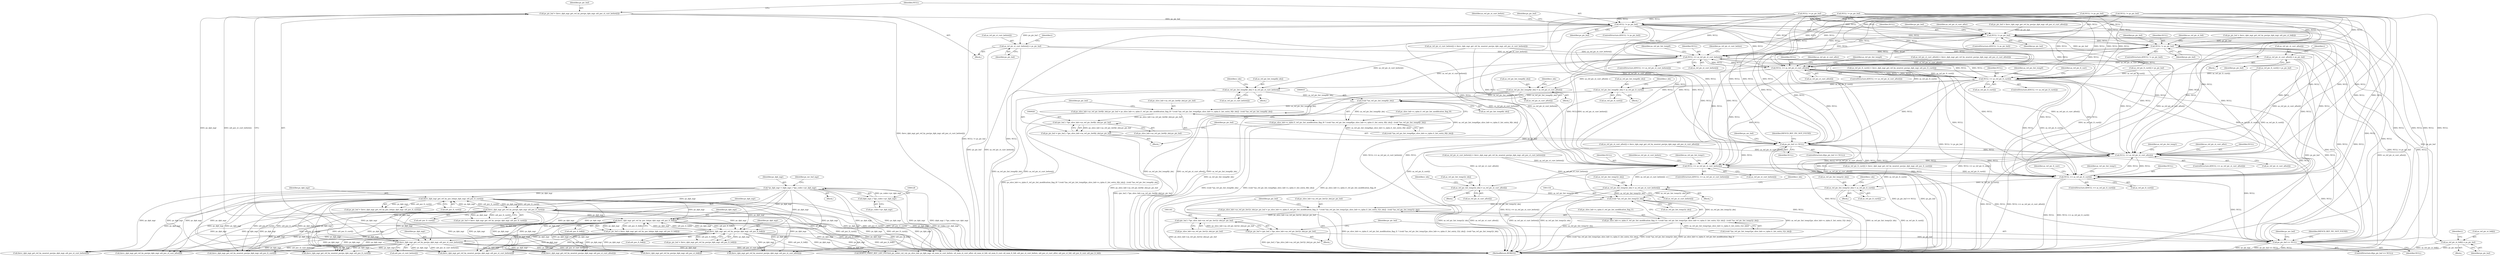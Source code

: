 digraph "0_Android_913d9e8d93d6b81bb8eac3fc2c1426651f5b259d_0@pointer" {
"1000628" [label="(Call,ps_pic_buf = ihevc_dpb_mgr_get_ref_by_poc(ps_dpb_mgr, ai4_poc_st_curr_before[i]))"];
"1000630" [label="(Call,ihevc_dpb_mgr_get_ref_by_poc(ps_dpb_mgr, ai4_poc_st_curr_before[i]))"];
"1000574" [label="(Call,ihevc_dpb_mgr_get_ref_by_poc_lsb(ps_dpb_mgr, ai4_poc_lt_foll[i]))"];
"1000125" [label="(Call,*ps_dpb_mgr = (dpb_mgr_t *)ps_codec->pv_dpb_mgr)"];
"1000127" [label="(Call,(dpb_mgr_t *)ps_codec->pv_dpb_mgr)"];
"1000597" [label="(Call,ihevc_dpb_mgr_get_ref_by_poc(ps_dpb_mgr, ai4_poc_lt_foll[i]))"];
"1000511" [label="(Call,ihevc_dpb_mgr_get_ref_by_poc_lsb(ps_dpb_mgr, ai4_poc_lt_curr[i]))"];
"1000534" [label="(Call,ihevc_dpb_mgr_get_ref_by_poc(ps_dpb_mgr, ai4_poc_lt_curr[i]))"];
"1000636" [label="(Call,NULL != ps_pic_buf)"];
"1000644" [label="(Call,as_ref_pic_st_curr_before[i] = ps_pic_buf)"];
"1000772" [label="(Call,NULL == as_ref_pic_st_curr_before[i])"];
"1000787" [label="(Call,as_ref_pic_list_temp0[r_idx] = as_ref_pic_st_curr_before[i])"];
"1000918" [label="(Call,(void *)as_ref_pic_list_temp0[r_idx])"];
"1000893" [label="(Call,ps_slice_hdr->as_ref_pic_list0[r_idx].pv_pic_buf = ps_slice_hdr->s_rplm.i1_ref_pic_list_modification_flag_l0 ? (void *)as_ref_pic_list_temp0[ps_slice_hdr->s_rplm.i1_list_entry_l0[r_idx]] : (void *)as_ref_pic_list_temp0[r_idx])"];
"1000925" [label="(Call,(pic_buf_t *)ps_slice_hdr->as_ref_pic_list0[r_idx].pv_pic_buf)"];
"1000923" [label="(Call,ps_pic_buf = (pic_buf_t *)ps_slice_hdr->as_ref_pic_list0[r_idx].pv_pic_buf)"];
"1000935" [label="(Call,ps_pic_buf == NULL)"];
"1001007" [label="(Call,NULL == as_ref_pic_st_curr_after[i])"];
"1001022" [label="(Call,as_ref_pic_list_temp1[r_idx] = as_ref_pic_st_curr_after[i])"];
"1001153" [label="(Call,(void *)as_ref_pic_list_temp1[r_idx])"];
"1001128" [label="(Call,ps_slice_hdr->as_ref_pic_list1[r_idx].pv_pic_buf = ps_slice_hdr->s_rplm.i1_ref_pic_list_modification_flag_l1 ? (void *)as_ref_pic_list_temp1[ps_slice_hdr->s_rplm.i1_list_entry_l1[r_idx]] : (void *)as_ref_pic_list_temp1[r_idx])"];
"1001160" [label="(Call,(pic_buf_t *)ps_slice_hdr->as_ref_pic_list1[r_idx].pv_pic_buf)"];
"1001158" [label="(Call,ps_pic_buf = (pic_buf_t *)ps_slice_hdr->as_ref_pic_list1[r_idx].pv_pic_buf)"];
"1001170" [label="(Call,ps_pic_buf == NULL)"];
"1001136" [label="(Call,ps_slice_hdr->s_rplm.i1_ref_pic_list_modification_flag_l1 ? (void *)as_ref_pic_list_temp1[ps_slice_hdr->s_rplm.i1_list_entry_l1[r_idx]] : (void *)as_ref_pic_list_temp1[r_idx])"];
"1001049" [label="(Call,NULL == as_ref_pic_st_curr_before[i])"];
"1001064" [label="(Call,as_ref_pic_list_temp1[r_idx] = as_ref_pic_st_curr_before[i])"];
"1001091" [label="(Call,NULL == as_ref_pic_lt_curr[i])"];
"1001106" [label="(Call,as_ref_pic_list_temp1[r_idx] = as_ref_pic_lt_curr[i])"];
"1000901" [label="(Call,ps_slice_hdr->s_rplm.i1_ref_pic_list_modification_flag_l0 ? (void *)as_ref_pic_list_temp0[ps_slice_hdr->s_rplm.i1_list_entry_l0[r_idx]] : (void *)as_ref_pic_list_temp0[r_idx])"];
"1000814" [label="(Call,NULL == as_ref_pic_st_curr_after[i])"];
"1000829" [label="(Call,as_ref_pic_list_temp0[r_idx] = as_ref_pic_st_curr_after[i])"];
"1000856" [label="(Call,NULL == as_ref_pic_lt_curr[i])"];
"1000871" [label="(Call,as_ref_pic_list_temp0[r_idx] = as_ref_pic_lt_curr[i])"];
"1000669" [label="(Call,NULL != ps_pic_buf)"];
"1000677" [label="(Call,as_ref_pic_st_curr_after[i] = ps_pic_buf)"];
"1000702" [label="(Call,NULL != ps_pic_buf)"];
"1000710" [label="(Call,as_ref_pic_st_foll[i] = ps_pic_buf)"];
"1000679" [label="(Identifier,as_ref_pic_st_curr_after)"];
"1000576" [label="(Call,ai4_poc_lt_foll[i])"];
"1000660" [label="(Block,)"];
"1000927" [label="(Call,ps_slice_hdr->as_ref_pic_list0[r_idx].pv_pic_buf)"];
"1001006" [label="(ControlStructure,if(NULL == as_ref_pic_st_curr_after[i]))"];
"1001057" [label="(Identifier,as_ref_pic_st_curr_before)"];
"1000598" [label="(Identifier,ps_dpb_mgr)"];
"1001055" [label="(Call,as_ref_pic_st_curr_before[i] = ihevc_dpb_mgr_get_ref_by_nearest_poc(ps_dpb_mgr, ai4_poc_st_curr_before[i]))"];
"1001099" [label="(Identifier,as_ref_pic_lt_curr)"];
"1001191" [label="(Call,DEBUG_PRINT_REF_LIST_POCS(i4_pic_order_cnt_val, ps_slice_hdr, ps_dpb_mgr, u4_num_st_curr_before, u4_num_st_curr_after, u4_num_st_foll, u4_num_lt_curr, u4_num_lt_foll, ai4_poc_st_curr_before, ai4_poc_st_curr_after, ai4_poc_st_foll, ai4_poc_lt_curr, ai4_poc_lt_foll))"];
"1001048" [label="(ControlStructure,if(NULL == as_ref_pic_st_curr_before[i]))"];
"1001026" [label="(Call,as_ref_pic_st_curr_after[i])"];
"1000668" [label="(ControlStructure,if(NULL != ps_pic_buf))"];
"1000714" [label="(Identifier,ps_pic_buf)"];
"1001066" [label="(Identifier,as_ref_pic_list_temp1)"];
"1000599" [label="(Call,ai4_poc_lt_foll[i])"];
"1000134" [label="(Identifier,ps_mv_buf_mgr)"];
"1000595" [label="(Call,ps_pic_buf = ihevc_dpb_mgr_get_ref_by_poc(ps_dpb_mgr, ai4_poc_lt_foll[i]))"];
"1000941" [label="(Identifier,ps_mv_buf)"];
"1000854" [label="(Block,)"];
"1000702" [label="(Call,NULL != ps_pic_buf)"];
"1000712" [label="(Identifier,as_ref_pic_st_foll)"];
"1000816" [label="(Call,as_ref_pic_st_curr_after[i])"];
"1001051" [label="(Call,as_ref_pic_st_curr_before[i])"];
"1000856" [label="(Call,NULL == as_ref_pic_lt_curr[i])"];
"1000512" [label="(Identifier,ps_dpb_mgr)"];
"1000782" [label="(Call,ihevc_dpb_mgr_get_ref_by_nearest_poc(ps_dpb_mgr, ai4_poc_st_curr_before[i]))"];
"1000934" [label="(ControlStructure,if(ps_pic_buf == NULL))"];
"1000659" [label="(Identifier,i)"];
"1001017" [label="(Call,ihevc_dpb_mgr_get_ref_by_nearest_poc(ps_dpb_mgr, ai4_poc_st_curr_after[i]))"];
"1000517" [label="(Call,NULL != ps_pic_buf)"];
"1000694" [label="(Call,ps_pic_buf = ihevc_dpb_mgr_get_ref_by_poc(ps_dpb_mgr, ai4_poc_st_foll[i]))"];
"1001136" [label="(Call,ps_slice_hdr->s_rplm.i1_ref_pic_list_modification_flag_l1 ? (void *)as_ref_pic_list_temp1[ps_slice_hdr->s_rplm.i1_list_entry_l1[r_idx]] : (void *)as_ref_pic_list_temp1[r_idx])"];
"1000112" [label="(Block,)"];
"1001064" [label="(Call,as_ref_pic_list_temp1[r_idx] = as_ref_pic_st_curr_before[i])"];
"1000574" [label="(Call,ihevc_dpb_mgr_get_ref_by_poc_lsb(ps_dpb_mgr, ai4_poc_lt_foll[i]))"];
"1000820" [label="(Call,as_ref_pic_st_curr_after[i] = ihevc_dpb_mgr_get_ref_by_nearest_poc(ps_dpb_mgr, ai4_poc_st_curr_after[i]))"];
"1001160" [label="(Call,(pic_buf_t *)ps_slice_hdr->as_ref_pic_list1[r_idx].pv_pic_buf)"];
"1001155" [label="(Call,as_ref_pic_list_temp1[r_idx])"];
"1000661" [label="(Call,ps_pic_buf = ihevc_dpb_mgr_get_ref_by_poc(ps_dpb_mgr, ai4_poc_st_curr_after[i]))"];
"1001158" [label="(Call,ps_pic_buf = (pic_buf_t *)ps_slice_hdr->as_ref_pic_list1[r_idx].pv_pic_buf)"];
"1000628" [label="(Call,ps_pic_buf = ihevc_dpb_mgr_get_ref_by_poc(ps_dpb_mgr, ai4_poc_st_curr_before[i]))"];
"1000704" [label="(Identifier,ps_pic_buf)"];
"1000638" [label="(Identifier,ps_pic_buf)"];
"1001097" [label="(Call,as_ref_pic_lt_curr[i] = ihevc_dpb_mgr_get_ref_by_nearest_poc(ps_dpb_mgr, ai4_poc_lt_curr[i]))"];
"1000701" [label="(ControlStructure,if(NULL != ps_pic_buf))"];
"1000644" [label="(Call,as_ref_pic_st_curr_before[i] = ps_pic_buf)"];
"1000935" [label="(Call,ps_pic_buf == NULL)"];
"1000871" [label="(Call,as_ref_pic_list_temp0[r_idx] = as_ref_pic_lt_curr[i])"];
"1000789" [label="(Identifier,as_ref_pic_list_temp0)"];
"1001049" [label="(Call,NULL == as_ref_pic_st_curr_before[i])"];
"1000540" [label="(Call,NULL != ps_pic_buf)"];
"1001091" [label="(Call,NULL == as_ref_pic_lt_curr[i])"];
"1001089" [label="(Block,)"];
"1000872" [label="(Call,as_ref_pic_list_temp0[r_idx])"];
"1000864" [label="(Identifier,as_ref_pic_lt_curr)"];
"1000767" [label="(Identifier,r_idx)"];
"1000937" [label="(Identifier,NULL)"];
"1000671" [label="(Identifier,ps_pic_buf)"];
"1000773" [label="(Identifier,NULL)"];
"1001086" [label="(Identifier,r_idx)"];
"1000693" [label="(Block,)"];
"1000830" [label="(Call,as_ref_pic_list_temp0[r_idx])"];
"1001110" [label="(Call,as_ref_pic_lt_curr[i])"];
"1000780" [label="(Identifier,as_ref_pic_st_curr_before)"];
"1000851" [label="(Identifier,r_idx)"];
"1000920" [label="(Call,as_ref_pic_list_temp0[r_idx])"];
"1001162" [label="(Call,ps_slice_hdr->as_ref_pic_list1[r_idx].pv_pic_buf)"];
"1000597" [label="(Call,ihevc_dpb_mgr_get_ref_by_poc(ps_dpb_mgr, ai4_poc_lt_foll[i]))"];
"1000646" [label="(Identifier,as_ref_pic_st_curr_before)"];
"1000525" [label="(Call,as_ref_pic_lt_curr[i] = ps_pic_buf)"];
"1000813" [label="(ControlStructure,if(NULL == as_ref_pic_st_curr_after[i]))"];
"1000875" [label="(Call,as_ref_pic_lt_curr[i])"];
"1001090" [label="(ControlStructure,if(NULL == as_ref_pic_lt_curr[i]))"];
"1000894" [label="(Call,ps_slice_hdr->as_ref_pic_list0[r_idx].pv_pic_buf)"];
"1000939" [label="(Identifier,IHEVCD_REF_PIC_NOT_FOUND)"];
"1001065" [label="(Call,as_ref_pic_list_temp1[r_idx])"];
"1000692" [label="(Identifier,i)"];
"1000580" [label="(Call,NULL != ps_pic_buf)"];
"1000536" [label="(Call,ai4_poc_lt_curr[i])"];
"1000778" [label="(Call,as_ref_pic_st_curr_before[i] = ihevc_dpb_mgr_get_ref_by_nearest_poc(ps_dpb_mgr, ai4_poc_st_curr_before[i]))"];
"1001068" [label="(Call,as_ref_pic_st_curr_before[i])"];
"1001176" [label="(Identifier,ps_mv_buf)"];
"1000535" [label="(Identifier,ps_dpb_mgr)"];
"1000629" [label="(Identifier,ps_pic_buf)"];
"1000626" [label="(Identifier,i)"];
"1001047" [label="(Block,)"];
"1000670" [label="(Identifier,NULL)"];
"1001002" [label="(Identifier,r_idx)"];
"1001128" [label="(Call,ps_slice_hdr->as_ref_pic_list1[r_idx].pv_pic_buf = ps_slice_hdr->s_rplm.i1_ref_pic_list_modification_flag_l1 ? (void *)as_ref_pic_list_temp1[ps_slice_hdr->s_rplm.i1_list_entry_l1[r_idx]] : (void *)as_ref_pic_list_temp1[r_idx])"];
"1000677" [label="(Call,as_ref_pic_st_curr_after[i] = ps_pic_buf)"];
"1000809" [label="(Identifier,r_idx)"];
"1000711" [label="(Call,as_ref_pic_st_foll[i])"];
"1001023" [label="(Call,as_ref_pic_list_temp1[r_idx])"];
"1001108" [label="(Identifier,as_ref_pic_list_temp1)"];
"1000632" [label="(Call,ai4_poc_st_curr_before[i])"];
"1001172" [label="(Identifier,NULL)"];
"1001106" [label="(Call,as_ref_pic_list_temp1[r_idx] = as_ref_pic_lt_curr[i])"];
"1000532" [label="(Call,ps_pic_buf = ihevc_dpb_mgr_get_ref_by_poc(ps_dpb_mgr, ai4_poc_lt_curr[i]))"];
"1001126" [label="(Block,)"];
"1000575" [label="(Identifier,ps_dpb_mgr)"];
"1000548" [label="(Call,as_ref_pic_lt_curr[i] = ps_pic_buf)"];
"1001169" [label="(ControlStructure,if(ps_pic_buf == NULL))"];
"1000831" [label="(Identifier,as_ref_pic_list_temp0)"];
"1000822" [label="(Identifier,as_ref_pic_st_curr_after)"];
"1000891" [label="(Block,)"];
"1001007" [label="(Call,NULL == as_ref_pic_st_curr_after[i])"];
"1000641" [label="(Identifier,ps_pic_buf)"];
"1001050" [label="(Identifier,NULL)"];
"1000833" [label="(Call,as_ref_pic_st_curr_after[i])"];
"1000603" [label="(Call,NULL != ps_pic_buf)"];
"1000907" [label="(Call,(void *)as_ref_pic_list_temp0[ps_slice_hdr->s_rplm.i1_list_entry_l0[r_idx]])"];
"1000858" [label="(Call,as_ref_pic_lt_curr[i])"];
"1000572" [label="(Call,ps_pic_buf = ihevc_dpb_mgr_get_ref_by_poc_lsb(ps_dpb_mgr, ai4_poc_lt_foll[i]))"];
"1000901" [label="(Call,ps_slice_hdr->s_rplm.i1_ref_pic_list_modification_flag_l0 ? (void *)as_ref_pic_list_temp0[ps_slice_hdr->s_rplm.i1_list_entry_l0[r_idx]] : (void *)as_ref_pic_list_temp0[r_idx])"];
"1000924" [label="(Identifier,ps_pic_buf)"];
"1000814" [label="(Call,NULL == as_ref_pic_st_curr_after[i])"];
"1000637" [label="(Identifier,NULL)"];
"1000893" [label="(Call,ps_slice_hdr->as_ref_pic_list0[r_idx].pv_pic_buf = ps_slice_hdr->s_rplm.i1_ref_pic_list_modification_flag_l0 ? (void *)as_ref_pic_list_temp0[ps_slice_hdr->s_rplm.i1_list_entry_l0[r_idx]] : (void *)as_ref_pic_list_temp0[r_idx])"];
"1000509" [label="(Call,ps_pic_buf = ihevc_dpb_mgr_get_ref_by_poc_lsb(ps_dpb_mgr, ai4_poc_lt_curr[i]))"];
"1000669" [label="(Call,NULL != ps_pic_buf)"];
"1000902" [label="(Call,ps_slice_hdr->s_rplm.i1_ref_pic_list_modification_flag_l0)"];
"1000855" [label="(ControlStructure,if(NULL == as_ref_pic_lt_curr[i]))"];
"1000862" [label="(Call,as_ref_pic_lt_curr[i] = ihevc_dpb_mgr_get_ref_by_nearest_poc(ps_dpb_mgr, ai4_poc_lt_curr[i]))"];
"1000631" [label="(Identifier,ps_dpb_mgr)"];
"1000511" [label="(Call,ihevc_dpb_mgr_get_ref_by_poc_lsb(ps_dpb_mgr, ai4_poc_lt_curr[i]))"];
"1000772" [label="(Call,NULL == as_ref_pic_st_curr_before[i])"];
"1000770" [label="(Block,)"];
"1000857" [label="(Identifier,NULL)"];
"1001107" [label="(Call,as_ref_pic_list_temp1[r_idx])"];
"1000710" [label="(Call,as_ref_pic_st_foll[i] = ps_pic_buf)"];
"1000707" [label="(Identifier,ps_pic_buf)"];
"1001153" [label="(Call,(void *)as_ref_pic_list_temp1[r_idx])"];
"1000630" [label="(Call,ihevc_dpb_mgr_get_ref_by_poc(ps_dpb_mgr, ai4_poc_st_curr_before[i]))"];
"1000824" [label="(Call,ihevc_dpb_mgr_get_ref_by_nearest_poc(ps_dpb_mgr, ai4_poc_st_curr_after[i]))"];
"1000636" [label="(Call,NULL != ps_pic_buf)"];
"1000925" [label="(Call,(pic_buf_t *)ps_slice_hdr->as_ref_pic_list0[r_idx].pv_pic_buf)"];
"1000129" [label="(Call,ps_codec->pv_dpb_mgr)"];
"1001142" [label="(Call,(void *)as_ref_pic_list_temp1[ps_slice_hdr->s_rplm.i1_list_entry_l1[r_idx]])"];
"1000513" [label="(Call,ai4_poc_lt_curr[i])"];
"1000703" [label="(Identifier,NULL)"];
"1000534" [label="(Call,ihevc_dpb_mgr_get_ref_by_poc(ps_dpb_mgr, ai4_poc_lt_curr[i]))"];
"1001300" [label="(MethodReturn,WORD32)"];
"1001013" [label="(Call,as_ref_pic_st_curr_after[i] = ihevc_dpb_mgr_get_ref_by_nearest_poc(ps_dpb_mgr, ai4_poc_st_curr_after[i]))"];
"1000936" [label="(Identifier,ps_pic_buf)"];
"1001009" [label="(Call,as_ref_pic_st_curr_after[i])"];
"1000812" [label="(Block,)"];
"1001137" [label="(Call,ps_slice_hdr->s_rplm.i1_ref_pic_list_modification_flag_l1)"];
"1001024" [label="(Identifier,as_ref_pic_list_temp1)"];
"1000787" [label="(Call,as_ref_pic_list_temp0[r_idx] = as_ref_pic_st_curr_before[i])"];
"1000771" [label="(ControlStructure,if(NULL == as_ref_pic_st_curr_before[i]))"];
"1001159" [label="(Identifier,ps_pic_buf)"];
"1000126" [label="(Identifier,ps_dpb_mgr)"];
"1001171" [label="(Identifier,ps_pic_buf)"];
"1000627" [label="(Block,)"];
"1000127" [label="(Call,(dpb_mgr_t *)ps_codec->pv_dpb_mgr)"];
"1001015" [label="(Identifier,as_ref_pic_st_curr_after)"];
"1000125" [label="(Call,*ps_dpb_mgr = (dpb_mgr_t *)ps_codec->pv_dpb_mgr)"];
"1000663" [label="(Call,ihevc_dpb_mgr_get_ref_by_poc(ps_dpb_mgr, ai4_poc_st_curr_after[i]))"];
"1001092" [label="(Identifier,NULL)"];
"1001101" [label="(Call,ihevc_dpb_mgr_get_ref_by_nearest_poc(ps_dpb_mgr, ai4_poc_lt_curr[i]))"];
"1001170" [label="(Call,ps_pic_buf == NULL)"];
"1001044" [label="(Identifier,r_idx)"];
"1001093" [label="(Call,as_ref_pic_lt_curr[i])"];
"1000674" [label="(Identifier,ps_pic_buf)"];
"1000645" [label="(Call,as_ref_pic_st_curr_before[i])"];
"1000873" [label="(Identifier,as_ref_pic_list_temp0)"];
"1000681" [label="(Identifier,ps_pic_buf)"];
"1000815" [label="(Identifier,NULL)"];
"1000866" [label="(Call,ihevc_dpb_mgr_get_ref_by_nearest_poc(ps_dpb_mgr, ai4_poc_lt_curr[i]))"];
"1000635" [label="(ControlStructure,if(NULL != ps_pic_buf))"];
"1000774" [label="(Call,as_ref_pic_st_curr_before[i])"];
"1001129" [label="(Call,ps_slice_hdr->as_ref_pic_list1[r_idx].pv_pic_buf)"];
"1000788" [label="(Call,as_ref_pic_list_temp0[r_idx])"];
"1001059" [label="(Call,ihevc_dpb_mgr_get_ref_by_nearest_poc(ps_dpb_mgr, ai4_poc_st_curr_before[i]))"];
"1000918" [label="(Call,(void *)as_ref_pic_list_temp0[r_idx])"];
"1000829" [label="(Call,as_ref_pic_list_temp0[r_idx] = as_ref_pic_st_curr_after[i])"];
"1001022" [label="(Call,as_ref_pic_list_temp1[r_idx] = as_ref_pic_st_curr_after[i])"];
"1001005" [label="(Block,)"];
"1000696" [label="(Call,ihevc_dpb_mgr_get_ref_by_poc(ps_dpb_mgr, ai4_poc_st_foll[i]))"];
"1000648" [label="(Identifier,ps_pic_buf)"];
"1000923" [label="(Call,ps_pic_buf = (pic_buf_t *)ps_slice_hdr->as_ref_pic_list0[r_idx].pv_pic_buf)"];
"1001008" [label="(Identifier,NULL)"];
"1001174" [label="(Identifier,IHEVCD_REF_PIC_NOT_FOUND)"];
"1000678" [label="(Call,as_ref_pic_st_curr_after[i])"];
"1000791" [label="(Call,as_ref_pic_st_curr_before[i])"];
"1000628" -> "1000627"  [label="AST: "];
"1000628" -> "1000630"  [label="CFG: "];
"1000629" -> "1000628"  [label="AST: "];
"1000630" -> "1000628"  [label="AST: "];
"1000637" -> "1000628"  [label="CFG: "];
"1000628" -> "1001300"  [label="DDG: ihevc_dpb_mgr_get_ref_by_poc(ps_dpb_mgr, ai4_poc_st_curr_before[i])"];
"1000630" -> "1000628"  [label="DDG: ps_dpb_mgr"];
"1000630" -> "1000628"  [label="DDG: ai4_poc_st_curr_before[i]"];
"1000628" -> "1000636"  [label="DDG: ps_pic_buf"];
"1000630" -> "1000632"  [label="CFG: "];
"1000631" -> "1000630"  [label="AST: "];
"1000632" -> "1000630"  [label="AST: "];
"1000630" -> "1001300"  [label="DDG: ai4_poc_st_curr_before[i]"];
"1000630" -> "1001300"  [label="DDG: ps_dpb_mgr"];
"1000574" -> "1000630"  [label="DDG: ps_dpb_mgr"];
"1000125" -> "1000630"  [label="DDG: ps_dpb_mgr"];
"1000597" -> "1000630"  [label="DDG: ps_dpb_mgr"];
"1000511" -> "1000630"  [label="DDG: ps_dpb_mgr"];
"1000534" -> "1000630"  [label="DDG: ps_dpb_mgr"];
"1000630" -> "1000663"  [label="DDG: ps_dpb_mgr"];
"1000630" -> "1000696"  [label="DDG: ps_dpb_mgr"];
"1000630" -> "1000782"  [label="DDG: ps_dpb_mgr"];
"1000630" -> "1000782"  [label="DDG: ai4_poc_st_curr_before[i]"];
"1000630" -> "1000824"  [label="DDG: ps_dpb_mgr"];
"1000630" -> "1000866"  [label="DDG: ps_dpb_mgr"];
"1000630" -> "1001017"  [label="DDG: ps_dpb_mgr"];
"1000630" -> "1001059"  [label="DDG: ps_dpb_mgr"];
"1000630" -> "1001059"  [label="DDG: ai4_poc_st_curr_before[i]"];
"1000630" -> "1001101"  [label="DDG: ps_dpb_mgr"];
"1000630" -> "1001191"  [label="DDG: ps_dpb_mgr"];
"1000630" -> "1001191"  [label="DDG: ai4_poc_st_curr_before[i]"];
"1000574" -> "1000572"  [label="AST: "];
"1000574" -> "1000576"  [label="CFG: "];
"1000575" -> "1000574"  [label="AST: "];
"1000576" -> "1000574"  [label="AST: "];
"1000572" -> "1000574"  [label="CFG: "];
"1000574" -> "1001300"  [label="DDG: ps_dpb_mgr"];
"1000574" -> "1001300"  [label="DDG: ai4_poc_lt_foll[i]"];
"1000574" -> "1000572"  [label="DDG: ps_dpb_mgr"];
"1000574" -> "1000572"  [label="DDG: ai4_poc_lt_foll[i]"];
"1000125" -> "1000574"  [label="DDG: ps_dpb_mgr"];
"1000597" -> "1000574"  [label="DDG: ps_dpb_mgr"];
"1000597" -> "1000574"  [label="DDG: ai4_poc_lt_foll[i]"];
"1000511" -> "1000574"  [label="DDG: ps_dpb_mgr"];
"1000534" -> "1000574"  [label="DDG: ps_dpb_mgr"];
"1000574" -> "1000597"  [label="DDG: ps_dpb_mgr"];
"1000574" -> "1000597"  [label="DDG: ai4_poc_lt_foll[i]"];
"1000574" -> "1000663"  [label="DDG: ps_dpb_mgr"];
"1000574" -> "1000696"  [label="DDG: ps_dpb_mgr"];
"1000574" -> "1000782"  [label="DDG: ps_dpb_mgr"];
"1000574" -> "1000824"  [label="DDG: ps_dpb_mgr"];
"1000574" -> "1000866"  [label="DDG: ps_dpb_mgr"];
"1000574" -> "1001017"  [label="DDG: ps_dpb_mgr"];
"1000574" -> "1001059"  [label="DDG: ps_dpb_mgr"];
"1000574" -> "1001101"  [label="DDG: ps_dpb_mgr"];
"1000574" -> "1001191"  [label="DDG: ps_dpb_mgr"];
"1000574" -> "1001191"  [label="DDG: ai4_poc_lt_foll[i]"];
"1000125" -> "1000112"  [label="AST: "];
"1000125" -> "1000127"  [label="CFG: "];
"1000126" -> "1000125"  [label="AST: "];
"1000127" -> "1000125"  [label="AST: "];
"1000134" -> "1000125"  [label="CFG: "];
"1000125" -> "1001300"  [label="DDG: ps_dpb_mgr"];
"1000125" -> "1001300"  [label="DDG: (dpb_mgr_t *)ps_codec->pv_dpb_mgr"];
"1000127" -> "1000125"  [label="DDG: ps_codec->pv_dpb_mgr"];
"1000125" -> "1000511"  [label="DDG: ps_dpb_mgr"];
"1000125" -> "1000534"  [label="DDG: ps_dpb_mgr"];
"1000125" -> "1000597"  [label="DDG: ps_dpb_mgr"];
"1000125" -> "1000663"  [label="DDG: ps_dpb_mgr"];
"1000125" -> "1000696"  [label="DDG: ps_dpb_mgr"];
"1000125" -> "1000782"  [label="DDG: ps_dpb_mgr"];
"1000125" -> "1000824"  [label="DDG: ps_dpb_mgr"];
"1000125" -> "1000866"  [label="DDG: ps_dpb_mgr"];
"1000125" -> "1001017"  [label="DDG: ps_dpb_mgr"];
"1000125" -> "1001059"  [label="DDG: ps_dpb_mgr"];
"1000125" -> "1001101"  [label="DDG: ps_dpb_mgr"];
"1000125" -> "1001191"  [label="DDG: ps_dpb_mgr"];
"1000127" -> "1000129"  [label="CFG: "];
"1000128" -> "1000127"  [label="AST: "];
"1000129" -> "1000127"  [label="AST: "];
"1000127" -> "1001300"  [label="DDG: ps_codec->pv_dpb_mgr"];
"1000597" -> "1000595"  [label="AST: "];
"1000597" -> "1000599"  [label="CFG: "];
"1000598" -> "1000597"  [label="AST: "];
"1000599" -> "1000597"  [label="AST: "];
"1000595" -> "1000597"  [label="CFG: "];
"1000597" -> "1001300"  [label="DDG: ai4_poc_lt_foll[i]"];
"1000597" -> "1001300"  [label="DDG: ps_dpb_mgr"];
"1000597" -> "1000595"  [label="DDG: ps_dpb_mgr"];
"1000597" -> "1000595"  [label="DDG: ai4_poc_lt_foll[i]"];
"1000511" -> "1000597"  [label="DDG: ps_dpb_mgr"];
"1000534" -> "1000597"  [label="DDG: ps_dpb_mgr"];
"1000597" -> "1000663"  [label="DDG: ps_dpb_mgr"];
"1000597" -> "1000696"  [label="DDG: ps_dpb_mgr"];
"1000597" -> "1000782"  [label="DDG: ps_dpb_mgr"];
"1000597" -> "1000824"  [label="DDG: ps_dpb_mgr"];
"1000597" -> "1000866"  [label="DDG: ps_dpb_mgr"];
"1000597" -> "1001017"  [label="DDG: ps_dpb_mgr"];
"1000597" -> "1001059"  [label="DDG: ps_dpb_mgr"];
"1000597" -> "1001101"  [label="DDG: ps_dpb_mgr"];
"1000597" -> "1001191"  [label="DDG: ps_dpb_mgr"];
"1000597" -> "1001191"  [label="DDG: ai4_poc_lt_foll[i]"];
"1000511" -> "1000509"  [label="AST: "];
"1000511" -> "1000513"  [label="CFG: "];
"1000512" -> "1000511"  [label="AST: "];
"1000513" -> "1000511"  [label="AST: "];
"1000509" -> "1000511"  [label="CFG: "];
"1000511" -> "1001300"  [label="DDG: ai4_poc_lt_curr[i]"];
"1000511" -> "1001300"  [label="DDG: ps_dpb_mgr"];
"1000511" -> "1000509"  [label="DDG: ps_dpb_mgr"];
"1000511" -> "1000509"  [label="DDG: ai4_poc_lt_curr[i]"];
"1000534" -> "1000511"  [label="DDG: ps_dpb_mgr"];
"1000534" -> "1000511"  [label="DDG: ai4_poc_lt_curr[i]"];
"1000511" -> "1000534"  [label="DDG: ps_dpb_mgr"];
"1000511" -> "1000534"  [label="DDG: ai4_poc_lt_curr[i]"];
"1000511" -> "1000663"  [label="DDG: ps_dpb_mgr"];
"1000511" -> "1000696"  [label="DDG: ps_dpb_mgr"];
"1000511" -> "1000782"  [label="DDG: ps_dpb_mgr"];
"1000511" -> "1000824"  [label="DDG: ps_dpb_mgr"];
"1000511" -> "1000866"  [label="DDG: ps_dpb_mgr"];
"1000511" -> "1000866"  [label="DDG: ai4_poc_lt_curr[i]"];
"1000511" -> "1001017"  [label="DDG: ps_dpb_mgr"];
"1000511" -> "1001059"  [label="DDG: ps_dpb_mgr"];
"1000511" -> "1001101"  [label="DDG: ps_dpb_mgr"];
"1000511" -> "1001101"  [label="DDG: ai4_poc_lt_curr[i]"];
"1000511" -> "1001191"  [label="DDG: ps_dpb_mgr"];
"1000511" -> "1001191"  [label="DDG: ai4_poc_lt_curr[i]"];
"1000534" -> "1000532"  [label="AST: "];
"1000534" -> "1000536"  [label="CFG: "];
"1000535" -> "1000534"  [label="AST: "];
"1000536" -> "1000534"  [label="AST: "];
"1000532" -> "1000534"  [label="CFG: "];
"1000534" -> "1001300"  [label="DDG: ai4_poc_lt_curr[i]"];
"1000534" -> "1001300"  [label="DDG: ps_dpb_mgr"];
"1000534" -> "1000532"  [label="DDG: ps_dpb_mgr"];
"1000534" -> "1000532"  [label="DDG: ai4_poc_lt_curr[i]"];
"1000534" -> "1000663"  [label="DDG: ps_dpb_mgr"];
"1000534" -> "1000696"  [label="DDG: ps_dpb_mgr"];
"1000534" -> "1000782"  [label="DDG: ps_dpb_mgr"];
"1000534" -> "1000824"  [label="DDG: ps_dpb_mgr"];
"1000534" -> "1000866"  [label="DDG: ps_dpb_mgr"];
"1000534" -> "1000866"  [label="DDG: ai4_poc_lt_curr[i]"];
"1000534" -> "1001017"  [label="DDG: ps_dpb_mgr"];
"1000534" -> "1001059"  [label="DDG: ps_dpb_mgr"];
"1000534" -> "1001101"  [label="DDG: ps_dpb_mgr"];
"1000534" -> "1001101"  [label="DDG: ai4_poc_lt_curr[i]"];
"1000534" -> "1001191"  [label="DDG: ps_dpb_mgr"];
"1000534" -> "1001191"  [label="DDG: ai4_poc_lt_curr[i]"];
"1000636" -> "1000635"  [label="AST: "];
"1000636" -> "1000638"  [label="CFG: "];
"1000637" -> "1000636"  [label="AST: "];
"1000638" -> "1000636"  [label="AST: "];
"1000641" -> "1000636"  [label="CFG: "];
"1000646" -> "1000636"  [label="CFG: "];
"1000636" -> "1001300"  [label="DDG: NULL"];
"1000636" -> "1001300"  [label="DDG: NULL != ps_pic_buf"];
"1000517" -> "1000636"  [label="DDG: NULL"];
"1000603" -> "1000636"  [label="DDG: NULL"];
"1000580" -> "1000636"  [label="DDG: NULL"];
"1000540" -> "1000636"  [label="DDG: NULL"];
"1000636" -> "1000644"  [label="DDG: ps_pic_buf"];
"1000636" -> "1000669"  [label="DDG: NULL"];
"1000636" -> "1000702"  [label="DDG: NULL"];
"1000636" -> "1000772"  [label="DDG: NULL"];
"1000636" -> "1000814"  [label="DDG: NULL"];
"1000636" -> "1000856"  [label="DDG: NULL"];
"1000636" -> "1000935"  [label="DDG: NULL"];
"1000636" -> "1001007"  [label="DDG: NULL"];
"1000636" -> "1001049"  [label="DDG: NULL"];
"1000636" -> "1001091"  [label="DDG: NULL"];
"1000636" -> "1001170"  [label="DDG: NULL"];
"1000644" -> "1000627"  [label="AST: "];
"1000644" -> "1000648"  [label="CFG: "];
"1000645" -> "1000644"  [label="AST: "];
"1000648" -> "1000644"  [label="AST: "];
"1000626" -> "1000644"  [label="CFG: "];
"1000644" -> "1001300"  [label="DDG: ps_pic_buf"];
"1000644" -> "1001300"  [label="DDG: as_ref_pic_st_curr_before[i]"];
"1000644" -> "1000772"  [label="DDG: as_ref_pic_st_curr_before[i]"];
"1000644" -> "1001049"  [label="DDG: as_ref_pic_st_curr_before[i]"];
"1000772" -> "1000771"  [label="AST: "];
"1000772" -> "1000774"  [label="CFG: "];
"1000773" -> "1000772"  [label="AST: "];
"1000774" -> "1000772"  [label="AST: "];
"1000780" -> "1000772"  [label="CFG: "];
"1000789" -> "1000772"  [label="CFG: "];
"1000772" -> "1001300"  [label="DDG: NULL"];
"1000772" -> "1001300"  [label="DDG: NULL == as_ref_pic_st_curr_before[i]"];
"1000517" -> "1000772"  [label="DDG: NULL"];
"1000814" -> "1000772"  [label="DDG: NULL"];
"1000580" -> "1000772"  [label="DDG: NULL"];
"1000702" -> "1000772"  [label="DDG: NULL"];
"1000540" -> "1000772"  [label="DDG: NULL"];
"1000856" -> "1000772"  [label="DDG: NULL"];
"1000669" -> "1000772"  [label="DDG: NULL"];
"1000603" -> "1000772"  [label="DDG: NULL"];
"1000778" -> "1000772"  [label="DDG: as_ref_pic_st_curr_before[i]"];
"1000772" -> "1000787"  [label="DDG: as_ref_pic_st_curr_before[i]"];
"1000772" -> "1000814"  [label="DDG: NULL"];
"1000772" -> "1000856"  [label="DDG: NULL"];
"1000772" -> "1000935"  [label="DDG: NULL"];
"1000772" -> "1001007"  [label="DDG: NULL"];
"1000772" -> "1001049"  [label="DDG: NULL"];
"1000772" -> "1001049"  [label="DDG: as_ref_pic_st_curr_before[i]"];
"1000772" -> "1001091"  [label="DDG: NULL"];
"1000772" -> "1001170"  [label="DDG: NULL"];
"1000787" -> "1000770"  [label="AST: "];
"1000787" -> "1000791"  [label="CFG: "];
"1000788" -> "1000787"  [label="AST: "];
"1000791" -> "1000787"  [label="AST: "];
"1000767" -> "1000787"  [label="CFG: "];
"1000787" -> "1001300"  [label="DDG: as_ref_pic_st_curr_before[i]"];
"1000787" -> "1001300"  [label="DDG: as_ref_pic_list_temp0[r_idx]"];
"1000778" -> "1000787"  [label="DDG: as_ref_pic_st_curr_before[i]"];
"1000787" -> "1000918"  [label="DDG: as_ref_pic_list_temp0[r_idx]"];
"1000918" -> "1000901"  [label="AST: "];
"1000918" -> "1000920"  [label="CFG: "];
"1000919" -> "1000918"  [label="AST: "];
"1000920" -> "1000918"  [label="AST: "];
"1000901" -> "1000918"  [label="CFG: "];
"1000918" -> "1001300"  [label="DDG: as_ref_pic_list_temp0[r_idx]"];
"1000918" -> "1000893"  [label="DDG: as_ref_pic_list_temp0[r_idx]"];
"1000918" -> "1000901"  [label="DDG: as_ref_pic_list_temp0[r_idx]"];
"1000829" -> "1000918"  [label="DDG: as_ref_pic_list_temp0[r_idx]"];
"1000871" -> "1000918"  [label="DDG: as_ref_pic_list_temp0[r_idx]"];
"1000893" -> "1000891"  [label="AST: "];
"1000893" -> "1000901"  [label="CFG: "];
"1000894" -> "1000893"  [label="AST: "];
"1000901" -> "1000893"  [label="AST: "];
"1000924" -> "1000893"  [label="CFG: "];
"1000893" -> "1001300"  [label="DDG: ps_slice_hdr->s_rplm.i1_ref_pic_list_modification_flag_l0 ? (void *)as_ref_pic_list_temp0[ps_slice_hdr->s_rplm.i1_list_entry_l0[r_idx]] : (void *)as_ref_pic_list_temp0[r_idx]"];
"1000907" -> "1000893"  [label="DDG: as_ref_pic_list_temp0[ps_slice_hdr->s_rplm.i1_list_entry_l0[r_idx]]"];
"1000893" -> "1000925"  [label="DDG: ps_slice_hdr->as_ref_pic_list0[r_idx].pv_pic_buf"];
"1000925" -> "1000923"  [label="AST: "];
"1000925" -> "1000927"  [label="CFG: "];
"1000926" -> "1000925"  [label="AST: "];
"1000927" -> "1000925"  [label="AST: "];
"1000923" -> "1000925"  [label="CFG: "];
"1000925" -> "1001300"  [label="DDG: ps_slice_hdr->as_ref_pic_list0[r_idx].pv_pic_buf"];
"1000925" -> "1000923"  [label="DDG: ps_slice_hdr->as_ref_pic_list0[r_idx].pv_pic_buf"];
"1000923" -> "1000891"  [label="AST: "];
"1000924" -> "1000923"  [label="AST: "];
"1000936" -> "1000923"  [label="CFG: "];
"1000923" -> "1001300"  [label="DDG: (pic_buf_t *)ps_slice_hdr->as_ref_pic_list0[r_idx].pv_pic_buf"];
"1000923" -> "1000935"  [label="DDG: ps_pic_buf"];
"1000935" -> "1000934"  [label="AST: "];
"1000935" -> "1000937"  [label="CFG: "];
"1000936" -> "1000935"  [label="AST: "];
"1000937" -> "1000935"  [label="AST: "];
"1000939" -> "1000935"  [label="CFG: "];
"1000941" -> "1000935"  [label="CFG: "];
"1000935" -> "1001300"  [label="DDG: ps_pic_buf == NULL"];
"1000935" -> "1001300"  [label="DDG: ps_pic_buf"];
"1000935" -> "1001300"  [label="DDG: NULL"];
"1000517" -> "1000935"  [label="DDG: NULL"];
"1000814" -> "1000935"  [label="DDG: NULL"];
"1000580" -> "1000935"  [label="DDG: NULL"];
"1000702" -> "1000935"  [label="DDG: NULL"];
"1000540" -> "1000935"  [label="DDG: NULL"];
"1000856" -> "1000935"  [label="DDG: NULL"];
"1000669" -> "1000935"  [label="DDG: NULL"];
"1000603" -> "1000935"  [label="DDG: NULL"];
"1000935" -> "1001007"  [label="DDG: NULL"];
"1000935" -> "1001049"  [label="DDG: NULL"];
"1000935" -> "1001091"  [label="DDG: NULL"];
"1000935" -> "1001170"  [label="DDG: NULL"];
"1001007" -> "1001006"  [label="AST: "];
"1001007" -> "1001009"  [label="CFG: "];
"1001008" -> "1001007"  [label="AST: "];
"1001009" -> "1001007"  [label="AST: "];
"1001015" -> "1001007"  [label="CFG: "];
"1001024" -> "1001007"  [label="CFG: "];
"1001007" -> "1001300"  [label="DDG: NULL"];
"1001007" -> "1001300"  [label="DDG: NULL == as_ref_pic_st_curr_after[i]"];
"1000517" -> "1001007"  [label="DDG: NULL"];
"1000814" -> "1001007"  [label="DDG: NULL"];
"1000814" -> "1001007"  [label="DDG: as_ref_pic_st_curr_after[i]"];
"1000580" -> "1001007"  [label="DDG: NULL"];
"1001091" -> "1001007"  [label="DDG: NULL"];
"1000702" -> "1001007"  [label="DDG: NULL"];
"1000540" -> "1001007"  [label="DDG: NULL"];
"1000856" -> "1001007"  [label="DDG: NULL"];
"1001049" -> "1001007"  [label="DDG: NULL"];
"1000669" -> "1001007"  [label="DDG: NULL"];
"1000603" -> "1001007"  [label="DDG: NULL"];
"1000677" -> "1001007"  [label="DDG: as_ref_pic_st_curr_after[i]"];
"1001013" -> "1001007"  [label="DDG: as_ref_pic_st_curr_after[i]"];
"1000820" -> "1001007"  [label="DDG: as_ref_pic_st_curr_after[i]"];
"1001007" -> "1001022"  [label="DDG: as_ref_pic_st_curr_after[i]"];
"1001007" -> "1001049"  [label="DDG: NULL"];
"1001007" -> "1001091"  [label="DDG: NULL"];
"1001007" -> "1001170"  [label="DDG: NULL"];
"1001022" -> "1001005"  [label="AST: "];
"1001022" -> "1001026"  [label="CFG: "];
"1001023" -> "1001022"  [label="AST: "];
"1001026" -> "1001022"  [label="AST: "];
"1001002" -> "1001022"  [label="CFG: "];
"1001022" -> "1001300"  [label="DDG: as_ref_pic_st_curr_after[i]"];
"1001022" -> "1001300"  [label="DDG: as_ref_pic_list_temp1[r_idx]"];
"1001013" -> "1001022"  [label="DDG: as_ref_pic_st_curr_after[i]"];
"1001022" -> "1001153"  [label="DDG: as_ref_pic_list_temp1[r_idx]"];
"1001153" -> "1001136"  [label="AST: "];
"1001153" -> "1001155"  [label="CFG: "];
"1001154" -> "1001153"  [label="AST: "];
"1001155" -> "1001153"  [label="AST: "];
"1001136" -> "1001153"  [label="CFG: "];
"1001153" -> "1001300"  [label="DDG: as_ref_pic_list_temp1[r_idx]"];
"1001153" -> "1001128"  [label="DDG: as_ref_pic_list_temp1[r_idx]"];
"1001153" -> "1001136"  [label="DDG: as_ref_pic_list_temp1[r_idx]"];
"1001064" -> "1001153"  [label="DDG: as_ref_pic_list_temp1[r_idx]"];
"1001106" -> "1001153"  [label="DDG: as_ref_pic_list_temp1[r_idx]"];
"1001128" -> "1001126"  [label="AST: "];
"1001128" -> "1001136"  [label="CFG: "];
"1001129" -> "1001128"  [label="AST: "];
"1001136" -> "1001128"  [label="AST: "];
"1001159" -> "1001128"  [label="CFG: "];
"1001128" -> "1001300"  [label="DDG: ps_slice_hdr->s_rplm.i1_ref_pic_list_modification_flag_l1 ? (void *)as_ref_pic_list_temp1[ps_slice_hdr->s_rplm.i1_list_entry_l1[r_idx]] : (void *)as_ref_pic_list_temp1[r_idx]"];
"1001142" -> "1001128"  [label="DDG: as_ref_pic_list_temp1[ps_slice_hdr->s_rplm.i1_list_entry_l1[r_idx]]"];
"1001128" -> "1001160"  [label="DDG: ps_slice_hdr->as_ref_pic_list1[r_idx].pv_pic_buf"];
"1001160" -> "1001158"  [label="AST: "];
"1001160" -> "1001162"  [label="CFG: "];
"1001161" -> "1001160"  [label="AST: "];
"1001162" -> "1001160"  [label="AST: "];
"1001158" -> "1001160"  [label="CFG: "];
"1001160" -> "1001300"  [label="DDG: ps_slice_hdr->as_ref_pic_list1[r_idx].pv_pic_buf"];
"1001160" -> "1001158"  [label="DDG: ps_slice_hdr->as_ref_pic_list1[r_idx].pv_pic_buf"];
"1001158" -> "1001126"  [label="AST: "];
"1001159" -> "1001158"  [label="AST: "];
"1001171" -> "1001158"  [label="CFG: "];
"1001158" -> "1001300"  [label="DDG: (pic_buf_t *)ps_slice_hdr->as_ref_pic_list1[r_idx].pv_pic_buf"];
"1001158" -> "1001170"  [label="DDG: ps_pic_buf"];
"1001170" -> "1001169"  [label="AST: "];
"1001170" -> "1001172"  [label="CFG: "];
"1001171" -> "1001170"  [label="AST: "];
"1001172" -> "1001170"  [label="AST: "];
"1001174" -> "1001170"  [label="CFG: "];
"1001176" -> "1001170"  [label="CFG: "];
"1001170" -> "1001300"  [label="DDG: ps_pic_buf == NULL"];
"1001170" -> "1001300"  [label="DDG: NULL"];
"1001170" -> "1001300"  [label="DDG: ps_pic_buf"];
"1000517" -> "1001170"  [label="DDG: NULL"];
"1000814" -> "1001170"  [label="DDG: NULL"];
"1000580" -> "1001170"  [label="DDG: NULL"];
"1001091" -> "1001170"  [label="DDG: NULL"];
"1000702" -> "1001170"  [label="DDG: NULL"];
"1000540" -> "1001170"  [label="DDG: NULL"];
"1000856" -> "1001170"  [label="DDG: NULL"];
"1001049" -> "1001170"  [label="DDG: NULL"];
"1000669" -> "1001170"  [label="DDG: NULL"];
"1000603" -> "1001170"  [label="DDG: NULL"];
"1001136" -> "1001142"  [label="CFG: "];
"1001137" -> "1001136"  [label="AST: "];
"1001142" -> "1001136"  [label="AST: "];
"1001136" -> "1001300"  [label="DDG: ps_slice_hdr->s_rplm.i1_ref_pic_list_modification_flag_l1"];
"1001136" -> "1001300"  [label="DDG: (void *)as_ref_pic_list_temp1[ps_slice_hdr->s_rplm.i1_list_entry_l1[r_idx]]"];
"1001136" -> "1001300"  [label="DDG: (void *)as_ref_pic_list_temp1[r_idx]"];
"1001142" -> "1001136"  [label="DDG: as_ref_pic_list_temp1[ps_slice_hdr->s_rplm.i1_list_entry_l1[r_idx]]"];
"1001049" -> "1001048"  [label="AST: "];
"1001049" -> "1001051"  [label="CFG: "];
"1001050" -> "1001049"  [label="AST: "];
"1001051" -> "1001049"  [label="AST: "];
"1001057" -> "1001049"  [label="CFG: "];
"1001066" -> "1001049"  [label="CFG: "];
"1001049" -> "1001300"  [label="DDG: NULL == as_ref_pic_st_curr_before[i]"];
"1001049" -> "1001300"  [label="DDG: NULL"];
"1000517" -> "1001049"  [label="DDG: NULL"];
"1000814" -> "1001049"  [label="DDG: NULL"];
"1000580" -> "1001049"  [label="DDG: NULL"];
"1001091" -> "1001049"  [label="DDG: NULL"];
"1000702" -> "1001049"  [label="DDG: NULL"];
"1000540" -> "1001049"  [label="DDG: NULL"];
"1000856" -> "1001049"  [label="DDG: NULL"];
"1000669" -> "1001049"  [label="DDG: NULL"];
"1000603" -> "1001049"  [label="DDG: NULL"];
"1000778" -> "1001049"  [label="DDG: as_ref_pic_st_curr_before[i]"];
"1001055" -> "1001049"  [label="DDG: as_ref_pic_st_curr_before[i]"];
"1001049" -> "1001064"  [label="DDG: as_ref_pic_st_curr_before[i]"];
"1001049" -> "1001091"  [label="DDG: NULL"];
"1001064" -> "1001047"  [label="AST: "];
"1001064" -> "1001068"  [label="CFG: "];
"1001065" -> "1001064"  [label="AST: "];
"1001068" -> "1001064"  [label="AST: "];
"1001044" -> "1001064"  [label="CFG: "];
"1001064" -> "1001300"  [label="DDG: as_ref_pic_list_temp1[r_idx]"];
"1001064" -> "1001300"  [label="DDG: as_ref_pic_st_curr_before[i]"];
"1001055" -> "1001064"  [label="DDG: as_ref_pic_st_curr_before[i]"];
"1001091" -> "1001090"  [label="AST: "];
"1001091" -> "1001093"  [label="CFG: "];
"1001092" -> "1001091"  [label="AST: "];
"1001093" -> "1001091"  [label="AST: "];
"1001099" -> "1001091"  [label="CFG: "];
"1001108" -> "1001091"  [label="CFG: "];
"1001091" -> "1001300"  [label="DDG: NULL == as_ref_pic_lt_curr[i]"];
"1001091" -> "1001300"  [label="DDG: NULL"];
"1000517" -> "1001091"  [label="DDG: NULL"];
"1000814" -> "1001091"  [label="DDG: NULL"];
"1000580" -> "1001091"  [label="DDG: NULL"];
"1000702" -> "1001091"  [label="DDG: NULL"];
"1000540" -> "1001091"  [label="DDG: NULL"];
"1000856" -> "1001091"  [label="DDG: NULL"];
"1000856" -> "1001091"  [label="DDG: as_ref_pic_lt_curr[i]"];
"1000669" -> "1001091"  [label="DDG: NULL"];
"1000603" -> "1001091"  [label="DDG: NULL"];
"1000525" -> "1001091"  [label="DDG: as_ref_pic_lt_curr[i]"];
"1000548" -> "1001091"  [label="DDG: as_ref_pic_lt_curr[i]"];
"1001097" -> "1001091"  [label="DDG: as_ref_pic_lt_curr[i]"];
"1000862" -> "1001091"  [label="DDG: as_ref_pic_lt_curr[i]"];
"1001091" -> "1001106"  [label="DDG: as_ref_pic_lt_curr[i]"];
"1001106" -> "1001089"  [label="AST: "];
"1001106" -> "1001110"  [label="CFG: "];
"1001107" -> "1001106"  [label="AST: "];
"1001110" -> "1001106"  [label="AST: "];
"1001086" -> "1001106"  [label="CFG: "];
"1001106" -> "1001300"  [label="DDG: as_ref_pic_lt_curr[i]"];
"1001106" -> "1001300"  [label="DDG: as_ref_pic_list_temp1[r_idx]"];
"1001097" -> "1001106"  [label="DDG: as_ref_pic_lt_curr[i]"];
"1000901" -> "1000907"  [label="CFG: "];
"1000902" -> "1000901"  [label="AST: "];
"1000907" -> "1000901"  [label="AST: "];
"1000901" -> "1001300"  [label="DDG: (void *)as_ref_pic_list_temp0[r_idx]"];
"1000901" -> "1001300"  [label="DDG: (void *)as_ref_pic_list_temp0[ps_slice_hdr->s_rplm.i1_list_entry_l0[r_idx]]"];
"1000901" -> "1001300"  [label="DDG: ps_slice_hdr->s_rplm.i1_ref_pic_list_modification_flag_l0"];
"1000907" -> "1000901"  [label="DDG: as_ref_pic_list_temp0[ps_slice_hdr->s_rplm.i1_list_entry_l0[r_idx]]"];
"1000814" -> "1000813"  [label="AST: "];
"1000814" -> "1000816"  [label="CFG: "];
"1000815" -> "1000814"  [label="AST: "];
"1000816" -> "1000814"  [label="AST: "];
"1000822" -> "1000814"  [label="CFG: "];
"1000831" -> "1000814"  [label="CFG: "];
"1000814" -> "1001300"  [label="DDG: NULL == as_ref_pic_st_curr_after[i]"];
"1000814" -> "1001300"  [label="DDG: NULL"];
"1000517" -> "1000814"  [label="DDG: NULL"];
"1000580" -> "1000814"  [label="DDG: NULL"];
"1000702" -> "1000814"  [label="DDG: NULL"];
"1000540" -> "1000814"  [label="DDG: NULL"];
"1000856" -> "1000814"  [label="DDG: NULL"];
"1000669" -> "1000814"  [label="DDG: NULL"];
"1000603" -> "1000814"  [label="DDG: NULL"];
"1000677" -> "1000814"  [label="DDG: as_ref_pic_st_curr_after[i]"];
"1000820" -> "1000814"  [label="DDG: as_ref_pic_st_curr_after[i]"];
"1000814" -> "1000829"  [label="DDG: as_ref_pic_st_curr_after[i]"];
"1000814" -> "1000856"  [label="DDG: NULL"];
"1000829" -> "1000812"  [label="AST: "];
"1000829" -> "1000833"  [label="CFG: "];
"1000830" -> "1000829"  [label="AST: "];
"1000833" -> "1000829"  [label="AST: "];
"1000809" -> "1000829"  [label="CFG: "];
"1000829" -> "1001300"  [label="DDG: as_ref_pic_list_temp0[r_idx]"];
"1000829" -> "1001300"  [label="DDG: as_ref_pic_st_curr_after[i]"];
"1000820" -> "1000829"  [label="DDG: as_ref_pic_st_curr_after[i]"];
"1000856" -> "1000855"  [label="AST: "];
"1000856" -> "1000858"  [label="CFG: "];
"1000857" -> "1000856"  [label="AST: "];
"1000858" -> "1000856"  [label="AST: "];
"1000864" -> "1000856"  [label="CFG: "];
"1000873" -> "1000856"  [label="CFG: "];
"1000856" -> "1001300"  [label="DDG: NULL"];
"1000856" -> "1001300"  [label="DDG: NULL == as_ref_pic_lt_curr[i]"];
"1000517" -> "1000856"  [label="DDG: NULL"];
"1000580" -> "1000856"  [label="DDG: NULL"];
"1000702" -> "1000856"  [label="DDG: NULL"];
"1000540" -> "1000856"  [label="DDG: NULL"];
"1000669" -> "1000856"  [label="DDG: NULL"];
"1000603" -> "1000856"  [label="DDG: NULL"];
"1000525" -> "1000856"  [label="DDG: as_ref_pic_lt_curr[i]"];
"1000548" -> "1000856"  [label="DDG: as_ref_pic_lt_curr[i]"];
"1000862" -> "1000856"  [label="DDG: as_ref_pic_lt_curr[i]"];
"1000856" -> "1000871"  [label="DDG: as_ref_pic_lt_curr[i]"];
"1000871" -> "1000854"  [label="AST: "];
"1000871" -> "1000875"  [label="CFG: "];
"1000872" -> "1000871"  [label="AST: "];
"1000875" -> "1000871"  [label="AST: "];
"1000851" -> "1000871"  [label="CFG: "];
"1000871" -> "1001300"  [label="DDG: as_ref_pic_list_temp0[r_idx]"];
"1000871" -> "1001300"  [label="DDG: as_ref_pic_lt_curr[i]"];
"1000862" -> "1000871"  [label="DDG: as_ref_pic_lt_curr[i]"];
"1000669" -> "1000668"  [label="AST: "];
"1000669" -> "1000671"  [label="CFG: "];
"1000670" -> "1000669"  [label="AST: "];
"1000671" -> "1000669"  [label="AST: "];
"1000674" -> "1000669"  [label="CFG: "];
"1000679" -> "1000669"  [label="CFG: "];
"1000669" -> "1001300"  [label="DDG: NULL"];
"1000669" -> "1001300"  [label="DDG: NULL != ps_pic_buf"];
"1000517" -> "1000669"  [label="DDG: NULL"];
"1000580" -> "1000669"  [label="DDG: NULL"];
"1000540" -> "1000669"  [label="DDG: NULL"];
"1000603" -> "1000669"  [label="DDG: NULL"];
"1000661" -> "1000669"  [label="DDG: ps_pic_buf"];
"1000669" -> "1000677"  [label="DDG: ps_pic_buf"];
"1000669" -> "1000702"  [label="DDG: NULL"];
"1000677" -> "1000660"  [label="AST: "];
"1000677" -> "1000681"  [label="CFG: "];
"1000678" -> "1000677"  [label="AST: "];
"1000681" -> "1000677"  [label="AST: "];
"1000659" -> "1000677"  [label="CFG: "];
"1000677" -> "1001300"  [label="DDG: ps_pic_buf"];
"1000677" -> "1001300"  [label="DDG: as_ref_pic_st_curr_after[i]"];
"1000702" -> "1000701"  [label="AST: "];
"1000702" -> "1000704"  [label="CFG: "];
"1000703" -> "1000702"  [label="AST: "];
"1000704" -> "1000702"  [label="AST: "];
"1000707" -> "1000702"  [label="CFG: "];
"1000712" -> "1000702"  [label="CFG: "];
"1000702" -> "1001300"  [label="DDG: NULL != ps_pic_buf"];
"1000702" -> "1001300"  [label="DDG: NULL"];
"1000517" -> "1000702"  [label="DDG: NULL"];
"1000580" -> "1000702"  [label="DDG: NULL"];
"1000540" -> "1000702"  [label="DDG: NULL"];
"1000603" -> "1000702"  [label="DDG: NULL"];
"1000694" -> "1000702"  [label="DDG: ps_pic_buf"];
"1000702" -> "1000710"  [label="DDG: ps_pic_buf"];
"1000710" -> "1000693"  [label="AST: "];
"1000710" -> "1000714"  [label="CFG: "];
"1000711" -> "1000710"  [label="AST: "];
"1000714" -> "1000710"  [label="AST: "];
"1000692" -> "1000710"  [label="CFG: "];
"1000710" -> "1001300"  [label="DDG: ps_pic_buf"];
"1000710" -> "1001300"  [label="DDG: as_ref_pic_st_foll[i]"];
}
